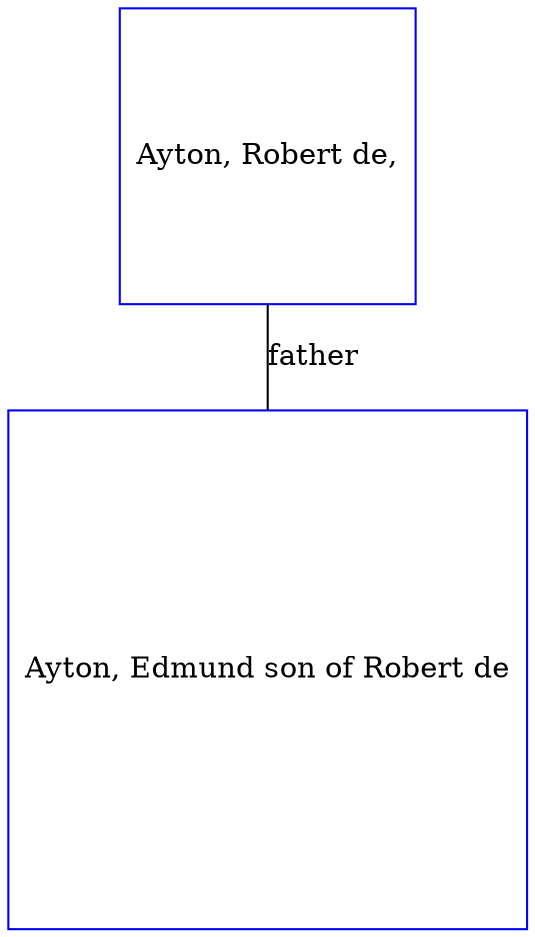 digraph D {
    edge [dir=none];    node [shape=box];    "009793"   [label="Ayton, Edmund son of Robert de", shape=box, regular=1, color="blue"] ;
"009794"   [label="Ayton, Robert de,", shape=box, regular=1, color="blue"] ;
009794->009793 [label="father",arrowsize=0.0]; 
}